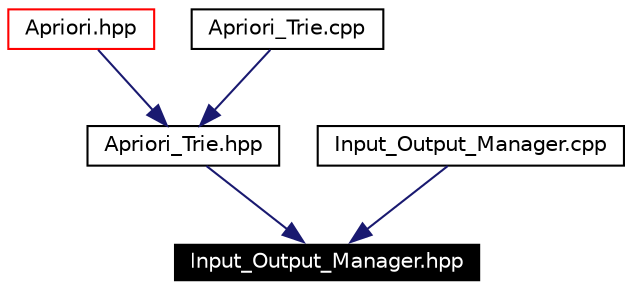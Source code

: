 digraph G
{
  edge [fontname="Helvetica",fontsize=10,labelfontname="Helvetica",labelfontsize=10];
  node [fontname="Helvetica",fontsize=10,shape=record];
  Node1 [label="Input_Output_Manager.hpp",height=0.2,width=0.4,color="white", fillcolor="black", style="filled" fontcolor="white"];
  Node2 -> Node1 [color="midnightblue",fontsize=10,style="solid",fontname="Helvetica"];
  Node2 [label="Apriori_Trie.hpp",height=0.2,width=0.4,color="black",URL="$Apriori__Trie_8hpp.html"];
  Node3 -> Node2 [color="midnightblue",fontsize=10,style="solid",fontname="Helvetica"];
  Node3 [label="Apriori.hpp",height=0.2,width=0.4,color="red",URL="$Apriori_8hpp.html"];
  Node4 -> Node2 [color="midnightblue",fontsize=10,style="solid",fontname="Helvetica"];
  Node4 [label="Apriori_Trie.cpp",height=0.2,width=0.4,color="black",URL="$Apriori__Trie_8cpp.html"];
  Node5 -> Node1 [color="midnightblue",fontsize=10,style="solid",fontname="Helvetica"];
  Node5 [label="Input_Output_Manager.cpp",height=0.2,width=0.4,color="black",URL="$Input__Output__Manager_8cpp.html"];
}
